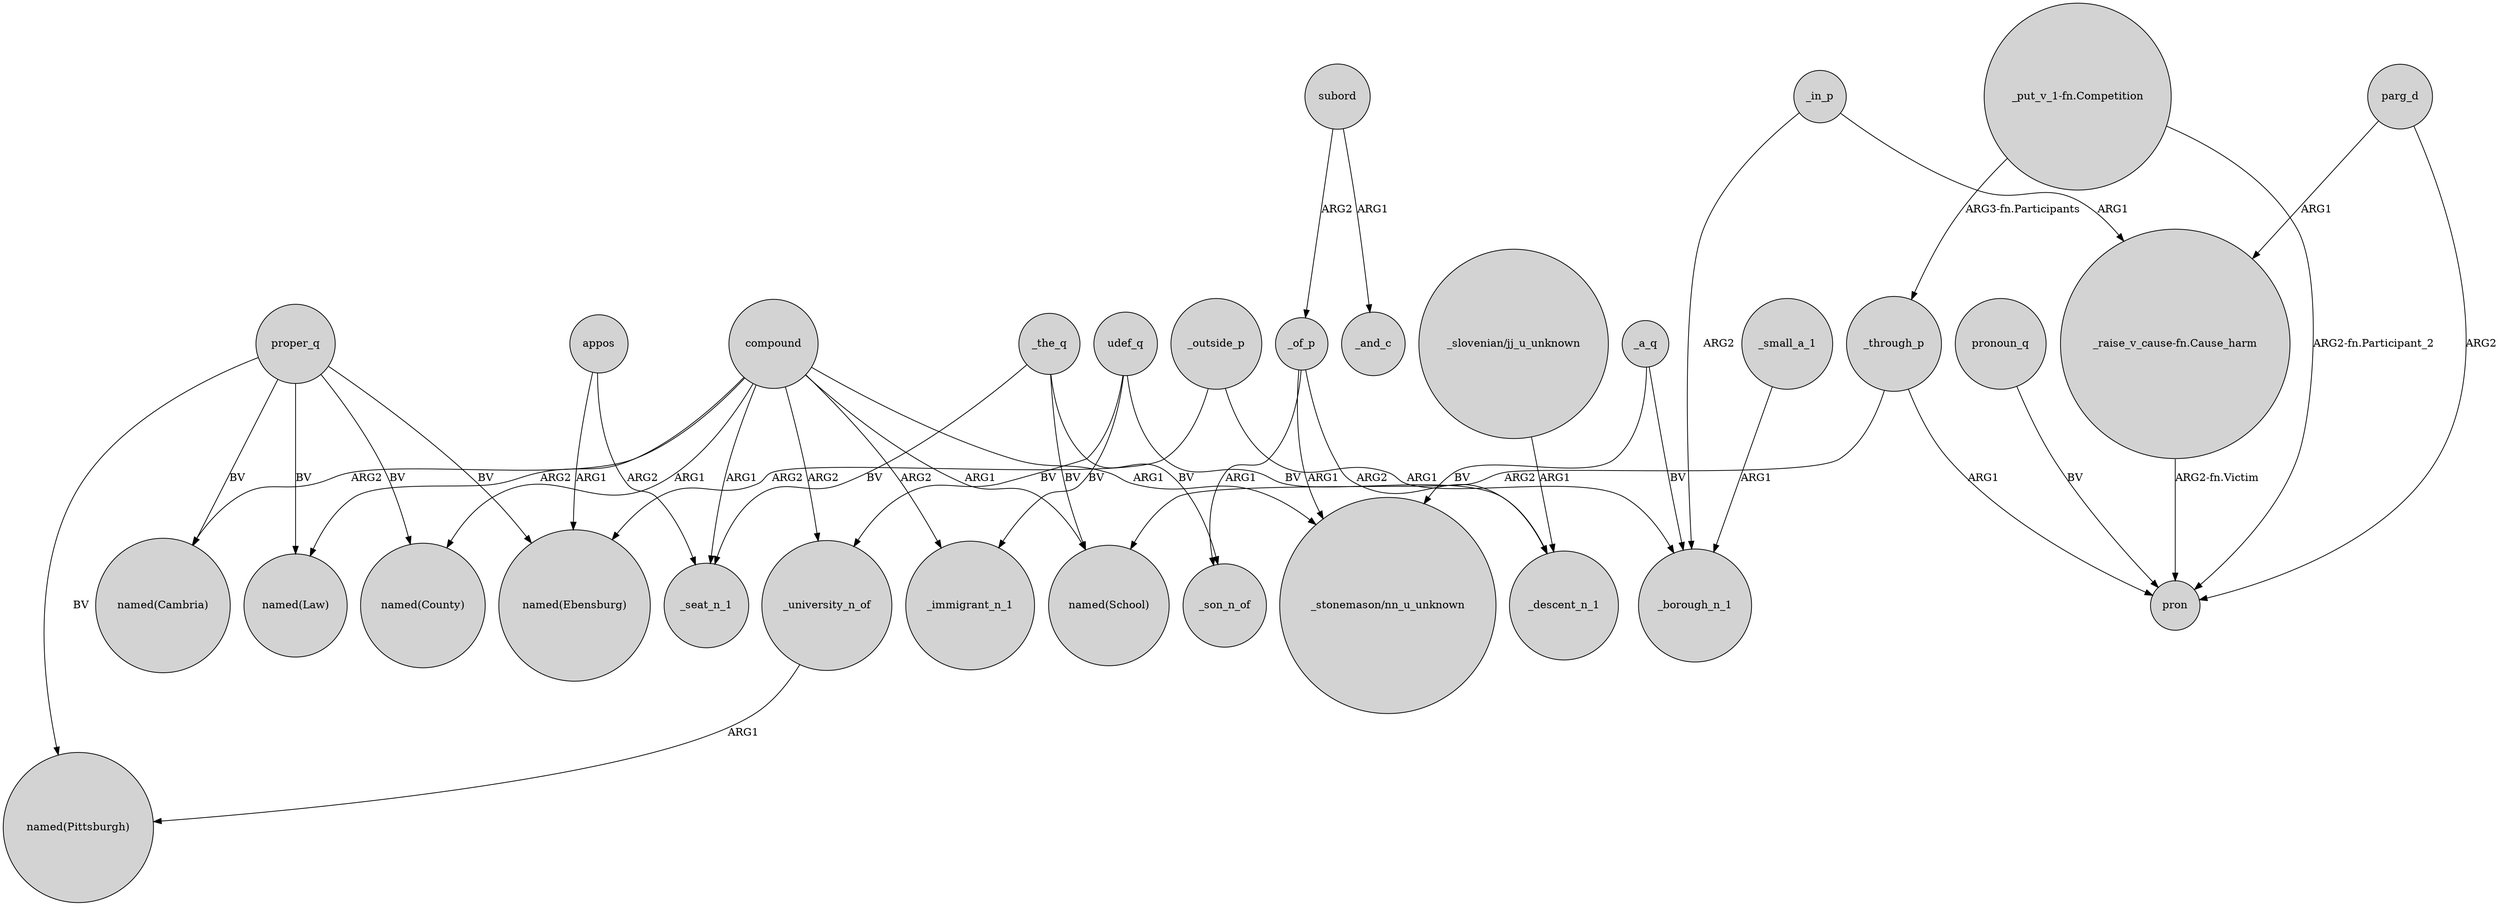 digraph {
	node [shape=circle style=filled]
	appos -> _seat_n_1 [label=ARG2]
	compound -> _university_n_of [label=ARG2]
	_the_q -> _son_n_of [label=BV]
	udef_q -> _immigrant_n_1 [label=BV]
	_a_q -> "_stonemason/nn_u_unknown" [label=BV]
	compound -> "named(Cambria)" [label=ARG2]
	_outside_p -> "named(Ebensburg)" [label=ARG2]
	_in_p -> "_raise_v_cause-fn.Cause_harm" [label=ARG1]
	parg_d -> pron [label=ARG2]
	subord -> _of_p [label=ARG2]
	compound -> _seat_n_1 [label=ARG1]
	proper_q -> "named(Cambria)" [label=BV]
	proper_q -> "named(Law)" [label=BV]
	_of_p -> "_stonemason/nn_u_unknown" [label=ARG1]
	compound -> "named(School)" [label=ARG1]
	proper_q -> "named(Ebensburg)" [label=BV]
	_the_q -> "named(School)" [label=BV]
	_of_p -> _descent_n_1 [label=ARG2]
	pronoun_q -> pron [label=BV]
	udef_q -> _descent_n_1 [label=BV]
	"_raise_v_cause-fn.Cause_harm" -> pron [label="ARG2-fn.Victim"]
	compound -> "named(Law)" [label=ARG2]
	appos -> "named(Ebensburg)" [label=ARG1]
	_outside_p -> _borough_n_1 [label=ARG1]
	proper_q -> "named(Pittsburgh)" [label=BV]
	_through_p -> pron [label=ARG1]
	"_put_v_1-fn.Competition" -> _through_p [label="ARG3-fn.Participants"]
	parg_d -> "_raise_v_cause-fn.Cause_harm" [label=ARG1]
	"_put_v_1-fn.Competition" -> pron [label="ARG2-fn.Participant_2"]
	_in_p -> _borough_n_1 [label=ARG2]
	_a_q -> _borough_n_1 [label=BV]
	_university_n_of -> "named(Pittsburgh)" [label=ARG1]
	_small_a_1 -> _borough_n_1 [label=ARG1]
	compound -> "named(County)" [label=ARG1]
	"_slovenian/jj_u_unknown" -> _descent_n_1 [label=ARG1]
	_through_p -> "named(School)" [label=ARG2]
	compound -> "_stonemason/nn_u_unknown" [label=ARG1]
	compound -> _immigrant_n_1 [label=ARG2]
	udef_q -> _university_n_of [label=BV]
	_of_p -> _son_n_of [label=ARG1]
	subord -> _and_c [label=ARG1]
	proper_q -> "named(County)" [label=BV]
	_the_q -> _seat_n_1 [label=BV]
}
